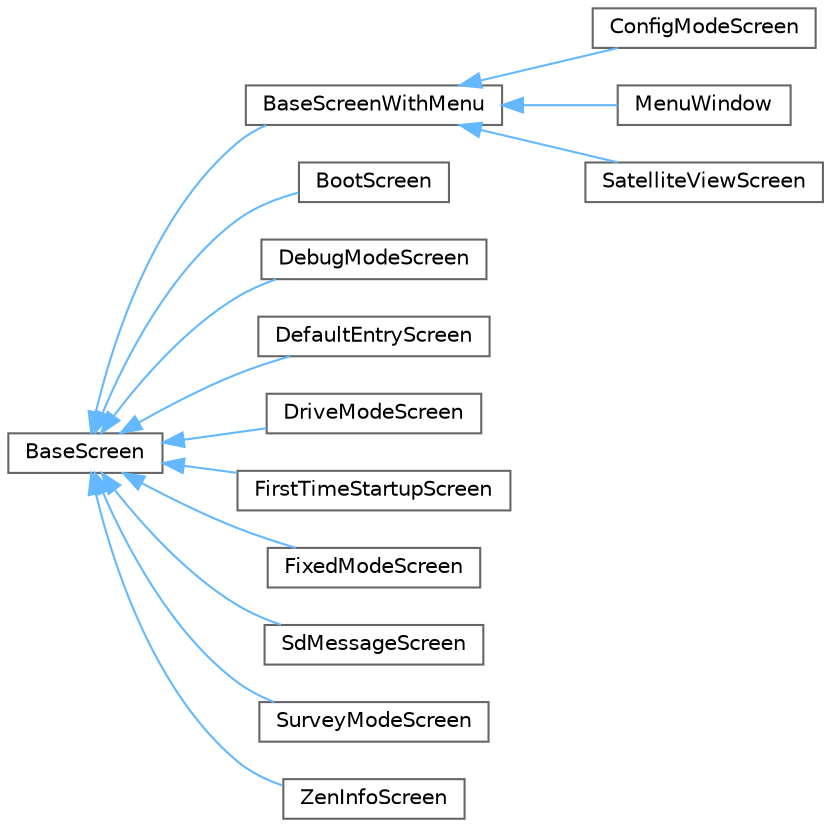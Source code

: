digraph "Graphical Class Hierarchy"
{
 // LATEX_PDF_SIZE
  bgcolor="transparent";
  edge [fontname=Helvetica,fontsize=10,labelfontname=Helvetica,labelfontsize=10];
  node [fontname=Helvetica,fontsize=10,shape=box,height=0.2,width=0.4];
  rankdir="LR";
  Node0 [id="Node000000",label="BaseScreen",height=0.2,width=0.4,color="grey40", fillcolor="white", style="filled",URL="$class_base_screen.html",tooltip=" "];
  Node0 -> Node1 [id="edge1_Node000000_Node000001",dir="back",color="steelblue1",style="solid",tooltip=" "];
  Node1 [id="Node000001",label="BaseScreenWithMenu",height=0.2,width=0.4,color="grey40", fillcolor="white", style="filled",URL="$class_base_screen_with_menu.html",tooltip=" "];
  Node1 -> Node2 [id="edge2_Node000001_Node000002",dir="back",color="steelblue1",style="solid",tooltip=" "];
  Node2 [id="Node000002",label="ConfigModeScreen",height=0.2,width=0.4,color="grey40", fillcolor="white", style="filled",URL="$class_config_mode_screen.html",tooltip=" "];
  Node1 -> Node3 [id="edge3_Node000001_Node000003",dir="back",color="steelblue1",style="solid",tooltip=" "];
  Node3 [id="Node000003",label="MenuWindow",height=0.2,width=0.4,color="grey40", fillcolor="white", style="filled",URL="$class_menu_window.html",tooltip=" "];
  Node1 -> Node4 [id="edge4_Node000001_Node000004",dir="back",color="steelblue1",style="solid",tooltip=" "];
  Node4 [id="Node000004",label="SatelliteViewScreen",height=0.2,width=0.4,color="grey40", fillcolor="white", style="filled",URL="$class_satellite_view_screen.html",tooltip=" "];
  Node0 -> Node5 [id="edge5_Node000000_Node000005",dir="back",color="steelblue1",style="solid",tooltip=" "];
  Node5 [id="Node000005",label="BootScreen",height=0.2,width=0.4,color="grey40", fillcolor="white", style="filled",URL="$class_boot_screen.html",tooltip=" "];
  Node0 -> Node6 [id="edge6_Node000000_Node000006",dir="back",color="steelblue1",style="solid",tooltip=" "];
  Node6 [id="Node000006",label="DebugModeScreen",height=0.2,width=0.4,color="grey40", fillcolor="white", style="filled",URL="$class_debug_mode_screen.html",tooltip=" "];
  Node0 -> Node7 [id="edge7_Node000000_Node000007",dir="back",color="steelblue1",style="solid",tooltip=" "];
  Node7 [id="Node000007",label="DefaultEntryScreen",height=0.2,width=0.4,color="grey40", fillcolor="white", style="filled",URL="$class_default_entry_screen.html",tooltip=" "];
  Node0 -> Node8 [id="edge8_Node000000_Node000008",dir="back",color="steelblue1",style="solid",tooltip=" "];
  Node8 [id="Node000008",label="DriveModeScreen",height=0.2,width=0.4,color="grey40", fillcolor="white", style="filled",URL="$class_drive_mode_screen.html",tooltip=" "];
  Node0 -> Node9 [id="edge9_Node000000_Node000009",dir="back",color="steelblue1",style="solid",tooltip=" "];
  Node9 [id="Node000009",label="FirstTimeStartupScreen",height=0.2,width=0.4,color="grey40", fillcolor="white", style="filled",URL="$class_first_time_startup_screen.html",tooltip=" "];
  Node0 -> Node10 [id="edge10_Node000000_Node000010",dir="back",color="steelblue1",style="solid",tooltip=" "];
  Node10 [id="Node000010",label="FixedModeScreen",height=0.2,width=0.4,color="grey40", fillcolor="white", style="filled",URL="$class_fixed_mode_screen.html",tooltip=" "];
  Node0 -> Node11 [id="edge11_Node000000_Node000011",dir="back",color="steelblue1",style="solid",tooltip=" "];
  Node11 [id="Node000011",label="SdMessageScreen",height=0.2,width=0.4,color="grey40", fillcolor="white", style="filled",URL="$class_sd_message_screen.html",tooltip=" "];
  Node0 -> Node12 [id="edge12_Node000000_Node000012",dir="back",color="steelblue1",style="solid",tooltip=" "];
  Node12 [id="Node000012",label="SurveyModeScreen",height=0.2,width=0.4,color="grey40", fillcolor="white", style="filled",URL="$class_survey_mode_screen.html",tooltip=" "];
  Node0 -> Node13 [id="edge13_Node000000_Node000013",dir="back",color="steelblue1",style="solid",tooltip=" "];
  Node13 [id="Node000013",label="ZenInfoScreen",height=0.2,width=0.4,color="grey40", fillcolor="white", style="filled",URL="$class_zen_info_screen.html",tooltip=" "];
}
